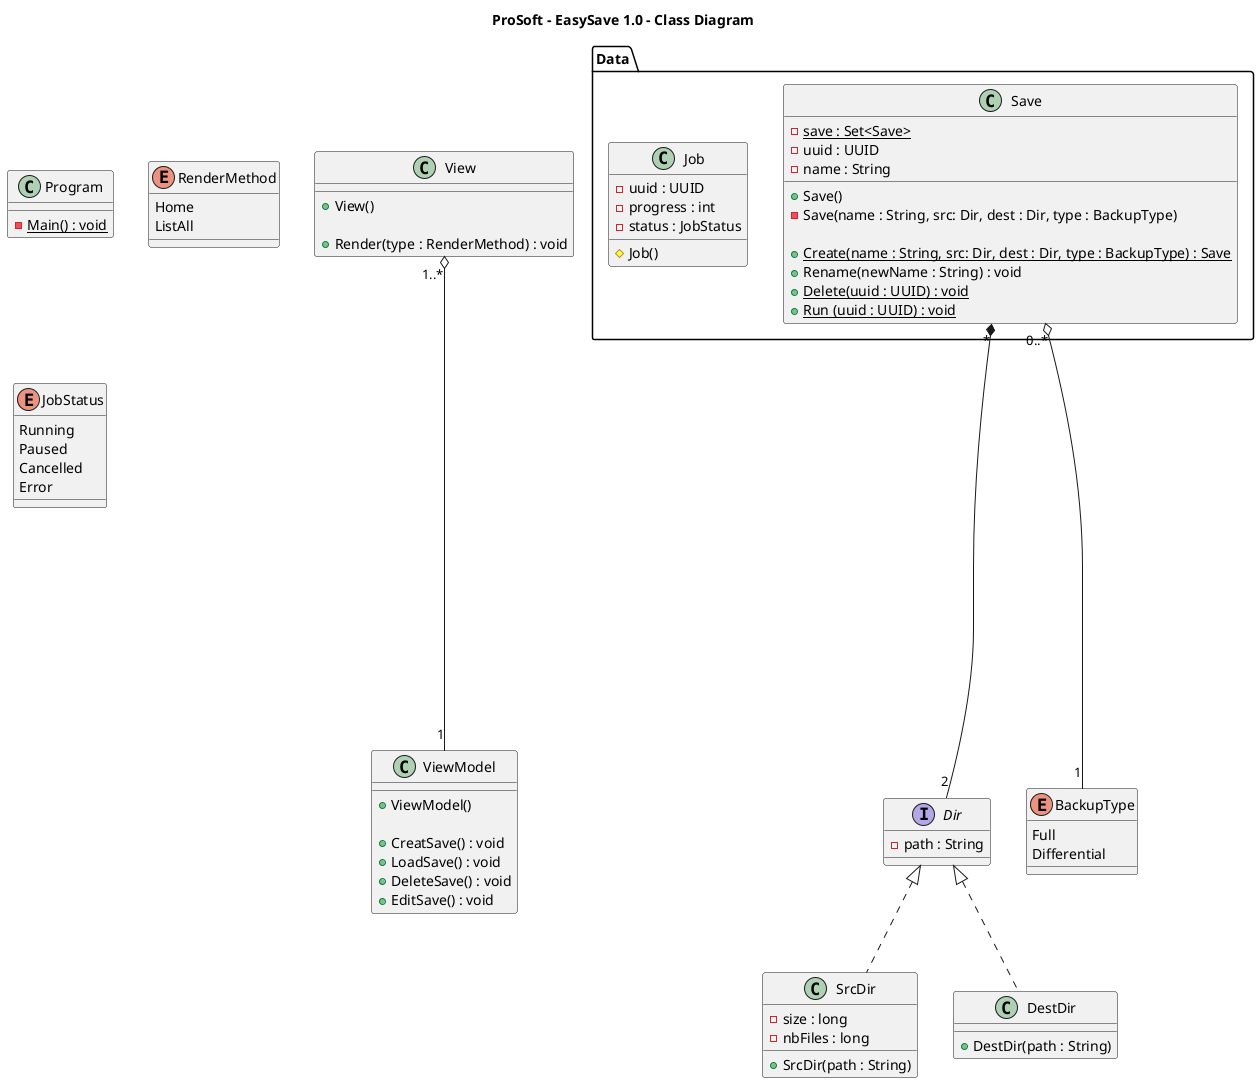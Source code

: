 @startuml

title "ProSoft - EasySave 1.0 - Class Diagram"

class View {
    + View()

    + Render(type : RenderMethod) : void
}

class ViewModel {
    + ViewModel()

    + CreatSave() : void
    + LoadSave() : void
    + DeleteSave() : void
    + EditSave() : void
}

class Program {
    - {static} Main() : void
}


Interface Dir {
    - path : String
}

class SrcDir {
    - size : long
    - nbFiles : long

    + SrcDir(path : String)
}

class DestDir {
    + DestDir(path : String)
}


enum RenderMethod {
    Home
    ListAll
}

enum BackupType {
    Full
    Differential
}

enum JobStatus {
    Running
    Paused
    Cancelled
    Error
}

package Data {
    class Save {
        - {static} save : Set<Save>
        - uuid : UUID
        - name : String

        + Save()
        - Save(name : String, src: Dir, dest : Dir, type : BackupType)

        + {static} Create(name : String, src: Dir, dest : Dir, type : BackupType) : Save
        + Rename(newName : String) : void
        + {static} Delete(uuid : UUID) : void
        + {static} Run (uuid : UUID) : void
    }


    class Job {
        - uuid : UUID
        - progress : int
        - status : JobStatus


        # Job()
    }
 }

View "1..*" o------ "1" ViewModel
Save "*" *------ "2" Dir
Save "0..*" o------ "1" BackupType

Dir <|.. SrcDir
Dir <|.. DestDir

@enduml